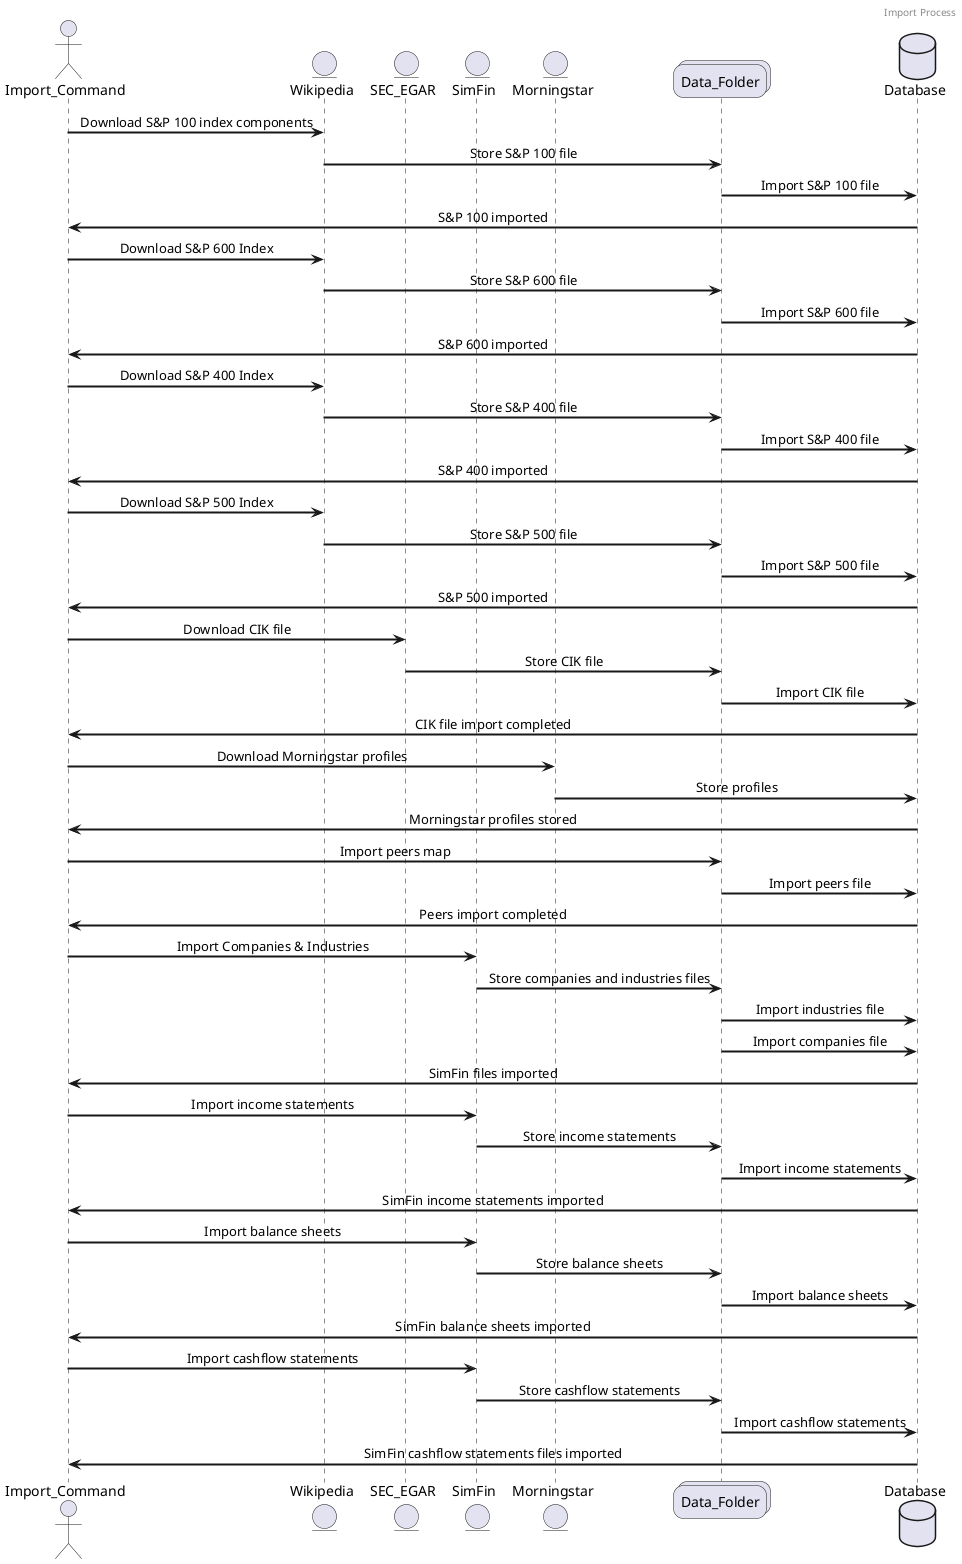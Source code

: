 @startuml
header Import Process
skinparam sequenceMessageAlign center
skinparam sequenceArrowThickness 2
skinparam roundcorner 20
skinparam maxmessagesize 400

actor Import_Command as cmd
entity Wikipedia as wk
entity SEC_EGAR as sec
entity SimFin as sf
entity Morningstar as ms
collections Data_Folder as fldr
database Database as datastore


cmd -> wk: Download S&P 100 index components
wk -> fldr: Store S&P 100 file
fldr -> datastore: Import S&P 100 file
cmd <- datastore: S&P 100 imported

cmd -> wk: Download S&P 600 Index
wk -> fldr: Store S&P 600 file
fldr -> datastore: Import S&P 600 file
cmd <- datastore: S&P 600 imported

cmd -> wk: Download S&P 400 Index
wk -> fldr: Store S&P 400 file
fldr -> datastore: Import S&P 400 file
cmd <- datastore: S&P 400 imported

cmd -> wk: Download S&P 500 Index
wk -> fldr: Store S&P 500 file
fldr -> datastore: Import S&P 500 file
cmd <- datastore: S&P 500 imported

cmd -> sec: Download CIK file
sec -> fldr: Store CIK file
fldr -> datastore: Import CIK file
cmd <- datastore: CIK file import completed

cmd -> ms: Download Morningstar profiles
ms -> datastore: Store profiles
cmd <- datastore: Morningstar profiles stored

cmd -> fldr: Import peers map
fldr -> datastore: Import peers file
cmd <- datastore: Peers import completed

cmd -> sf: Import Companies & Industries
sf -> fldr: Store companies and industries files
fldr -> datastore: Import industries file
fldr -> datastore: Import companies file
cmd <- datastore: SimFin files imported

cmd -> sf: Import income statements
sf -> fldr: Store income statements
fldr -> datastore: Import income statements
cmd <- datastore: SimFin income statements imported

cmd -> sf: Import balance sheets
sf -> fldr: Store balance sheets
fldr -> datastore: Import balance sheets
cmd <- datastore: SimFin balance sheets imported

cmd -> sf: Import cashflow statements
sf -> fldr: Store cashflow statements
fldr -> datastore: Import cashflow statements
cmd <- datastore: SimFin cashflow statements files imported

@enduml
